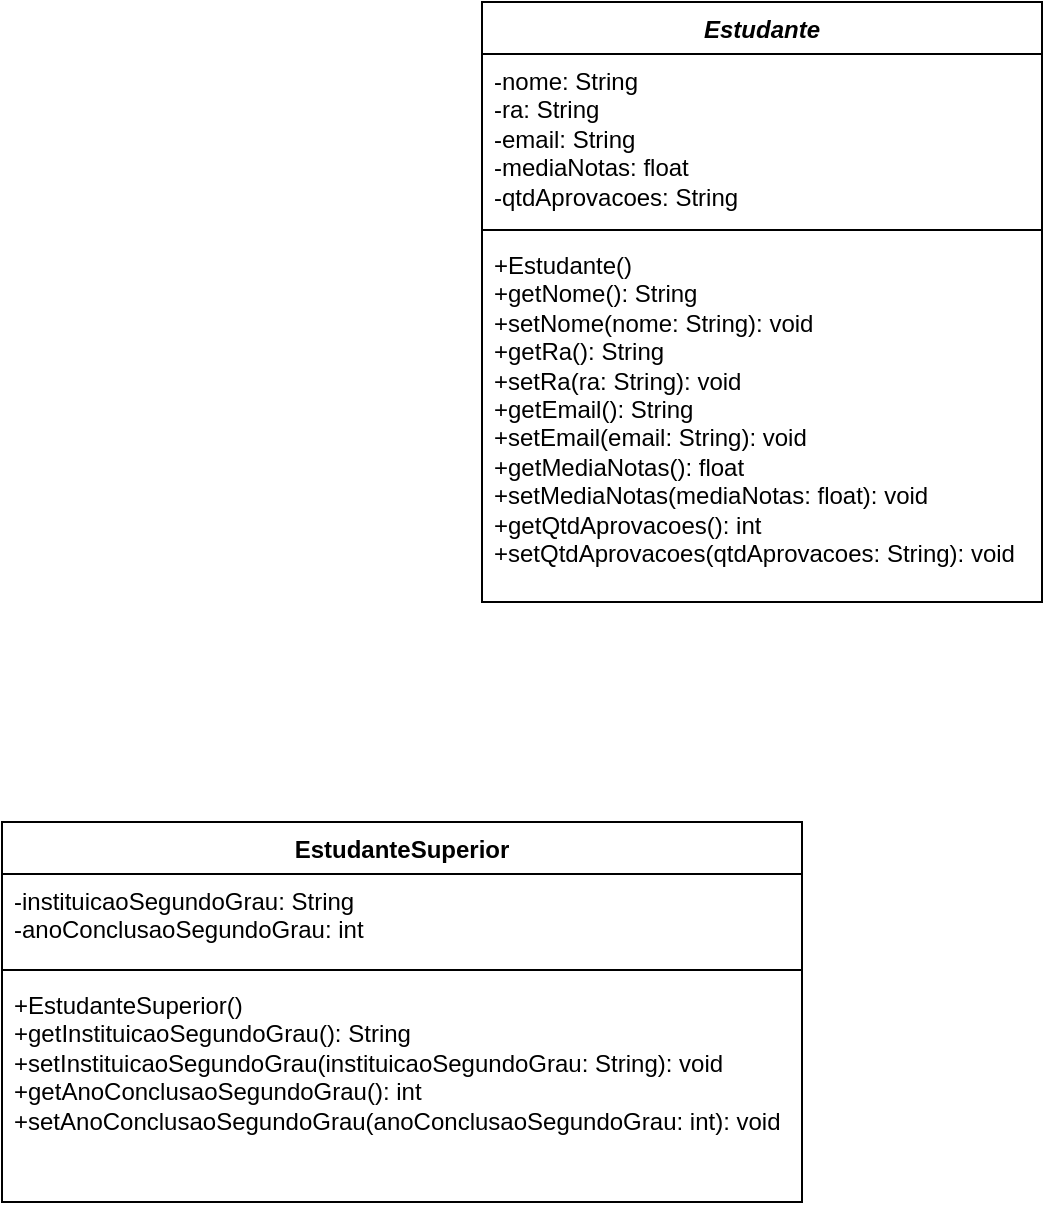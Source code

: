 <mxfile version="24.1.0" type="github">
  <diagram id="C5RBs43oDa-KdzZeNtuy" name="Page-1">
    <mxGraphModel dx="1050" dy="522" grid="1" gridSize="10" guides="1" tooltips="1" connect="1" arrows="1" fold="1" page="1" pageScale="1" pageWidth="827" pageHeight="1169" math="0" shadow="0">
      <root>
        <mxCell id="WIyWlLk6GJQsqaUBKTNV-0" />
        <mxCell id="WIyWlLk6GJQsqaUBKTNV-1" parent="WIyWlLk6GJQsqaUBKTNV-0" />
        <mxCell id="JbMeMTcmok5l1WrjHu1D-0" value="&lt;i&gt;Estudante&lt;/i&gt;" style="swimlane;fontStyle=1;align=center;verticalAlign=top;childLayout=stackLayout;horizontal=1;startSize=26;horizontalStack=0;resizeParent=1;resizeParentMax=0;resizeLast=0;collapsible=1;marginBottom=0;whiteSpace=wrap;html=1;" vertex="1" parent="WIyWlLk6GJQsqaUBKTNV-1">
          <mxGeometry x="260" y="80" width="280" height="300" as="geometry" />
        </mxCell>
        <mxCell id="JbMeMTcmok5l1WrjHu1D-1" value="-nome: String&lt;div&gt;-ra: String&lt;/div&gt;&lt;div&gt;-email: String&lt;/div&gt;&lt;div&gt;-mediaNotas: float&lt;/div&gt;&lt;div&gt;-qtdAprovacoes: String&lt;/div&gt;" style="text;strokeColor=none;fillColor=none;align=left;verticalAlign=top;spacingLeft=4;spacingRight=4;overflow=hidden;rotatable=0;points=[[0,0.5],[1,0.5]];portConstraint=eastwest;whiteSpace=wrap;html=1;" vertex="1" parent="JbMeMTcmok5l1WrjHu1D-0">
          <mxGeometry y="26" width="280" height="84" as="geometry" />
        </mxCell>
        <mxCell id="JbMeMTcmok5l1WrjHu1D-2" value="" style="line;strokeWidth=1;fillColor=none;align=left;verticalAlign=middle;spacingTop=-1;spacingLeft=3;spacingRight=3;rotatable=0;labelPosition=right;points=[];portConstraint=eastwest;strokeColor=inherit;" vertex="1" parent="JbMeMTcmok5l1WrjHu1D-0">
          <mxGeometry y="110" width="280" height="8" as="geometry" />
        </mxCell>
        <mxCell id="JbMeMTcmok5l1WrjHu1D-3" value="+Estudante()&lt;div&gt;+getNome(): String&lt;/div&gt;&lt;div&gt;+setNome(nome: String): void&lt;/div&gt;&lt;div&gt;+getRa(): String&lt;/div&gt;&lt;div&gt;+setRa(ra: String): void&lt;/div&gt;&lt;div&gt;+getEmail(): String&lt;/div&gt;&lt;div&gt;+setEmail(email: String): void&lt;br&gt;+getMediaNotas(): float&lt;/div&gt;&lt;div&gt;+setMediaNotas(mediaNotas: float): void&lt;/div&gt;&lt;div&gt;+getQtdAprovacoes(): int&lt;/div&gt;&lt;div&gt;+setQtdAprovacoes(qtdAprovacoes: String): void&lt;/div&gt;" style="text;strokeColor=none;fillColor=none;align=left;verticalAlign=top;spacingLeft=4;spacingRight=4;overflow=hidden;rotatable=0;points=[[0,0.5],[1,0.5]];portConstraint=eastwest;whiteSpace=wrap;html=1;" vertex="1" parent="JbMeMTcmok5l1WrjHu1D-0">
          <mxGeometry y="118" width="280" height="182" as="geometry" />
        </mxCell>
        <mxCell id="JbMeMTcmok5l1WrjHu1D-4" value="EstudanteSuperior" style="swimlane;fontStyle=1;align=center;verticalAlign=top;childLayout=stackLayout;horizontal=1;startSize=26;horizontalStack=0;resizeParent=1;resizeParentMax=0;resizeLast=0;collapsible=1;marginBottom=0;whiteSpace=wrap;html=1;" vertex="1" parent="WIyWlLk6GJQsqaUBKTNV-1">
          <mxGeometry x="20" y="490" width="400" height="190" as="geometry" />
        </mxCell>
        <mxCell id="JbMeMTcmok5l1WrjHu1D-5" value="-instituicaoSegundoGrau: String&lt;div&gt;-anoConclusaoSegundoGrau: int&lt;/div&gt;" style="text;strokeColor=none;fillColor=none;align=left;verticalAlign=top;spacingLeft=4;spacingRight=4;overflow=hidden;rotatable=0;points=[[0,0.5],[1,0.5]];portConstraint=eastwest;whiteSpace=wrap;html=1;" vertex="1" parent="JbMeMTcmok5l1WrjHu1D-4">
          <mxGeometry y="26" width="400" height="44" as="geometry" />
        </mxCell>
        <mxCell id="JbMeMTcmok5l1WrjHu1D-6" value="" style="line;strokeWidth=1;fillColor=none;align=left;verticalAlign=middle;spacingTop=-1;spacingLeft=3;spacingRight=3;rotatable=0;labelPosition=right;points=[];portConstraint=eastwest;strokeColor=inherit;" vertex="1" parent="JbMeMTcmok5l1WrjHu1D-4">
          <mxGeometry y="70" width="400" height="8" as="geometry" />
        </mxCell>
        <mxCell id="JbMeMTcmok5l1WrjHu1D-7" value="+EstudanteSuperior()&lt;div&gt;+getInstituicaoSegundoGrau(): String&lt;/div&gt;&lt;div&gt;+setInstituicaoSegundoGrau(instituicaoSegundoGrau: String): void&lt;/div&gt;&lt;div&gt;+getAnoConclusaoSegundoGrau(): int&lt;/div&gt;&lt;div&gt;+setAnoConclusaoSegundoGrau(anoConclusaoSegundoGrau: int): void&lt;br&gt;&lt;/div&gt;" style="text;strokeColor=none;fillColor=none;align=left;verticalAlign=top;spacingLeft=4;spacingRight=4;overflow=hidden;rotatable=0;points=[[0,0.5],[1,0.5]];portConstraint=eastwest;whiteSpace=wrap;html=1;" vertex="1" parent="JbMeMTcmok5l1WrjHu1D-4">
          <mxGeometry y="78" width="400" height="112" as="geometry" />
        </mxCell>
      </root>
    </mxGraphModel>
  </diagram>
</mxfile>
